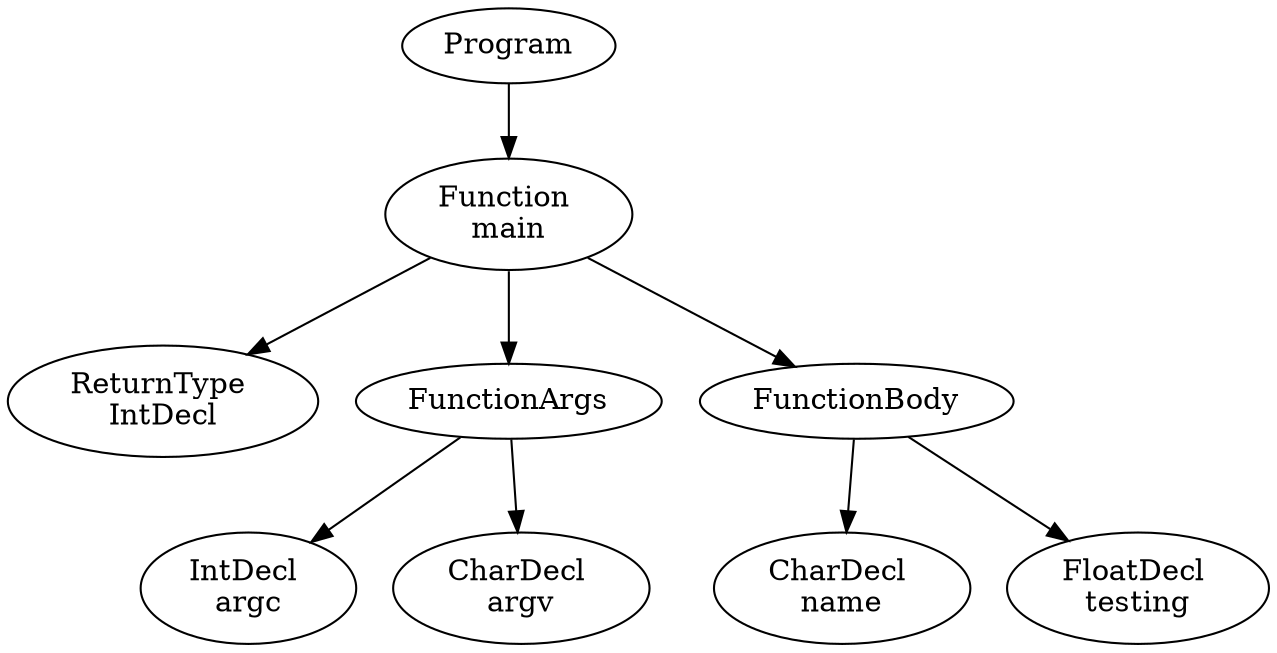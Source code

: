 digraph AST {
1 [label="Program"];
2 [label="Function \nmain"];
3 [label="ReturnType \nIntDecl"];
4 [label="FunctionArgs"];
5 [label="IntDecl \nargc"];
6 [label="CharDecl \nargv"];
4 -> 5;
4 -> 6;
7 [label="FunctionBody"];
8 [label="CharDecl \nname"];
9 [label="FloatDecl \ntesting"];
7 -> 8;
7 -> 9;
2 -> 3;
2 -> 4;
2 -> 7;
1 -> 2;
}